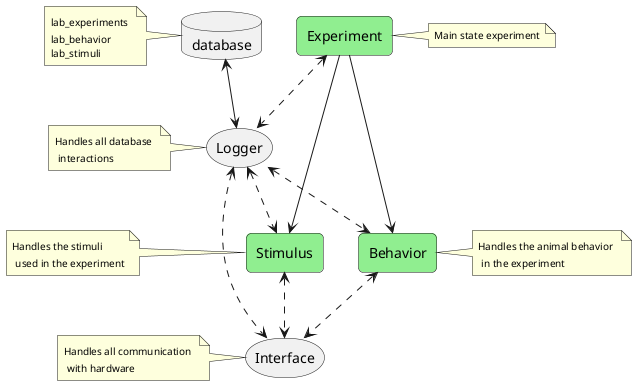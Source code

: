@startuml
skinparam rectangleRoundCorner 10
rectangle Experiment #lightgreen
rectangle Stimulus #lightgreen
rectangle Behavior #lightgreen
storage Logger
storage Interface
database database
Logger<-up->database
Experiment -down--> Stimulus
Experiment -down--> Behavior
Experiment <.down.> Logger
Stimulus <.up.> Logger
Behavior <.left.> Logger
Stimulus <.down.> Interface
Behavior <.down.> Interface
Logger <.right.> Interface
note right of Experiment : <size:10>Main state experiment</size>
note right of Behavior : <size:10>Handles the animal behavior</size> \n <size:10>in the experiment</size>
note left of Stimulus : <size:10>Handles the stimuli</size> \n <size:10>used in the experiment</size>
note left of Logger : <size:10>Handles all database</size> \n <size:10>interactions</size>
note left of Interface : <size:10>Handles all communication</size> \n <size:10>with hardware</size>
note left of database : <size:10>lab_experiments</size> \n<size:10>lab_behavior</size> \n<size:10>lab_stimuli</size>
@enduml